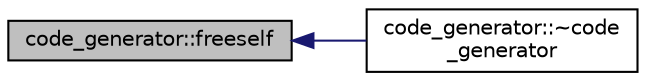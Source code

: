 digraph "code_generator::freeself"
{
  edge [fontname="Helvetica",fontsize="10",labelfontname="Helvetica",labelfontsize="10"];
  node [fontname="Helvetica",fontsize="10",shape=record];
  rankdir="LR";
  Node70 [label="code_generator::freeself",height=0.2,width=0.4,color="black", fillcolor="grey75", style="filled", fontcolor="black"];
  Node70 -> Node71 [dir="back",color="midnightblue",fontsize="10",style="solid",fontname="Helvetica"];
  Node71 [label="code_generator::~code\l_generator",height=0.2,width=0.4,color="black", fillcolor="white", style="filled",URL="$db/d37/classcode__generator.html#a5a6ebae74ab6d7180e7ebb280336e7f7"];
}
